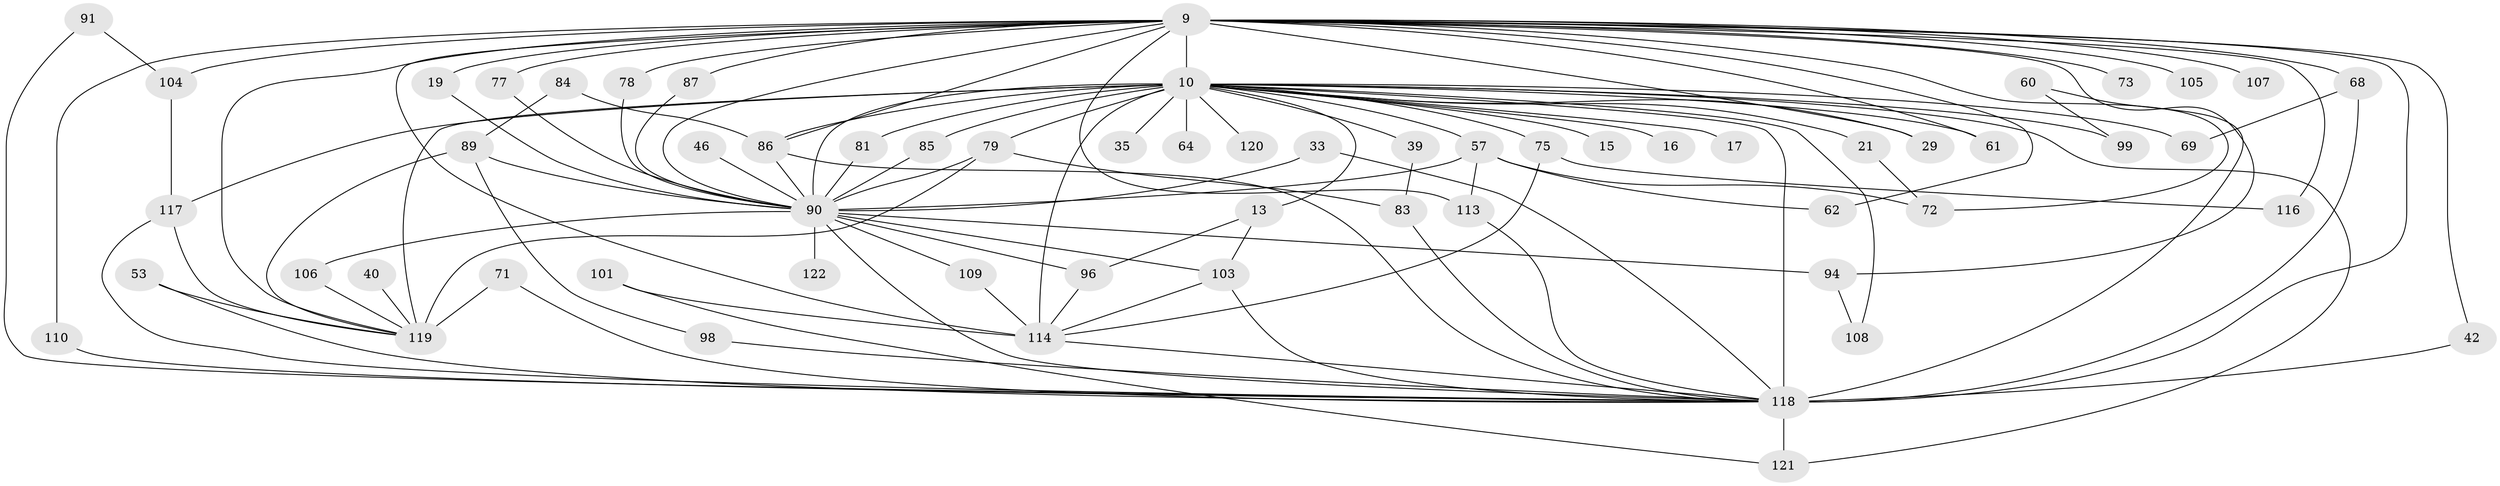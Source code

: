 // original degree distribution, {24: 0.00819672131147541, 25: 0.00819672131147541, 33: 0.00819672131147541, 21: 0.01639344262295082, 11: 0.00819672131147541, 19: 0.01639344262295082, 29: 0.00819672131147541, 26: 0.00819672131147541, 4: 0.13934426229508196, 3: 0.1885245901639344, 2: 0.5245901639344263, 10: 0.00819672131147541, 5: 0.05737704918032787}
// Generated by graph-tools (version 1.1) at 2025/49/03/04/25 21:49:34]
// undirected, 61 vertices, 115 edges
graph export_dot {
graph [start="1"]
  node [color=gray90,style=filled];
  9 [super="+1"];
  10 [super="+2+8"];
  13;
  15;
  16;
  17;
  19;
  21;
  29;
  33;
  35;
  39;
  40;
  42;
  46;
  53;
  57 [super="+49+31"];
  60;
  61;
  62;
  64;
  68 [super="+48"];
  69;
  71;
  72 [super="+52"];
  73;
  75;
  77;
  78;
  79 [super="+24"];
  81 [super="+26"];
  83 [super="+50"];
  84;
  85 [super="+74"];
  86 [super="+80+5"];
  87;
  89 [super="+25"];
  90 [super="+70"];
  91;
  94 [super="+76"];
  96 [super="+67"];
  98;
  99 [super="+44"];
  101;
  103 [super="+97"];
  104 [super="+88+51"];
  105;
  106;
  107;
  108;
  109;
  110;
  113 [super="+82"];
  114 [super="+93+102+65"];
  116;
  117 [super="+56+100"];
  118 [super="+115"];
  119 [super="+38+34+36+112+111"];
  120;
  121 [super="+63+95"];
  122;
  9 -- 10 [weight=8];
  9 -- 29;
  9 -- 42;
  9 -- 62;
  9 -- 87;
  9 -- 104 [weight=5];
  9 -- 105 [weight=2];
  9 -- 107 [weight=2];
  9 -- 116;
  9 -- 94;
  9 -- 68 [weight=2];
  9 -- 73;
  9 -- 77;
  9 -- 78;
  9 -- 19;
  9 -- 110;
  9 -- 61;
  9 -- 118 [weight=4];
  9 -- 119 [weight=3];
  9 -- 72;
  9 -- 86 [weight=2];
  9 -- 113;
  9 -- 114 [weight=4];
  9 -- 90 [weight=4];
  10 -- 15 [weight=2];
  10 -- 29;
  10 -- 35 [weight=2];
  10 -- 39 [weight=2];
  10 -- 64 [weight=2];
  10 -- 75 [weight=2];
  10 -- 81 [weight=3];
  10 -- 99 [weight=3];
  10 -- 69;
  10 -- 16;
  10 -- 17 [weight=2];
  10 -- 21 [weight=2];
  10 -- 90 [weight=8];
  10 -- 120 [weight=2];
  10 -- 13 [weight=2];
  10 -- 85 [weight=2];
  10 -- 108;
  10 -- 118 [weight=11];
  10 -- 57;
  10 -- 61;
  10 -- 119 [weight=6];
  10 -- 79;
  10 -- 121 [weight=2];
  10 -- 86 [weight=5];
  10 -- 117;
  10 -- 114 [weight=2];
  13 -- 96;
  13 -- 103;
  19 -- 90;
  21 -- 72;
  33 -- 118;
  33 -- 90;
  39 -- 83;
  40 -- 119;
  42 -- 118;
  46 -- 90;
  53 -- 118;
  53 -- 119;
  57 -- 72;
  57 -- 62;
  57 -- 113;
  57 -- 90 [weight=3];
  60 -- 99;
  60 -- 118;
  68 -- 69;
  68 -- 118 [weight=2];
  71 -- 118;
  71 -- 119;
  75 -- 116;
  75 -- 114;
  77 -- 90;
  78 -- 90;
  79 -- 119 [weight=2];
  79 -- 83;
  79 -- 90;
  81 -- 90;
  83 -- 118;
  84 -- 86;
  84 -- 89;
  85 -- 90;
  86 -- 118 [weight=2];
  86 -- 90 [weight=2];
  87 -- 90;
  89 -- 119;
  89 -- 98;
  89 -- 90 [weight=2];
  90 -- 94 [weight=2];
  90 -- 96;
  90 -- 103;
  90 -- 106;
  90 -- 109;
  90 -- 118 [weight=4];
  90 -- 122 [weight=2];
  91 -- 104;
  91 -- 118;
  94 -- 108;
  96 -- 114;
  98 -- 118;
  101 -- 121;
  101 -- 114;
  103 -- 114;
  103 -- 118;
  104 -- 117;
  106 -- 119;
  109 -- 114;
  110 -- 118;
  113 -- 118;
  114 -- 118 [weight=3];
  117 -- 119;
  117 -- 118;
  118 -- 121 [weight=3];
}
